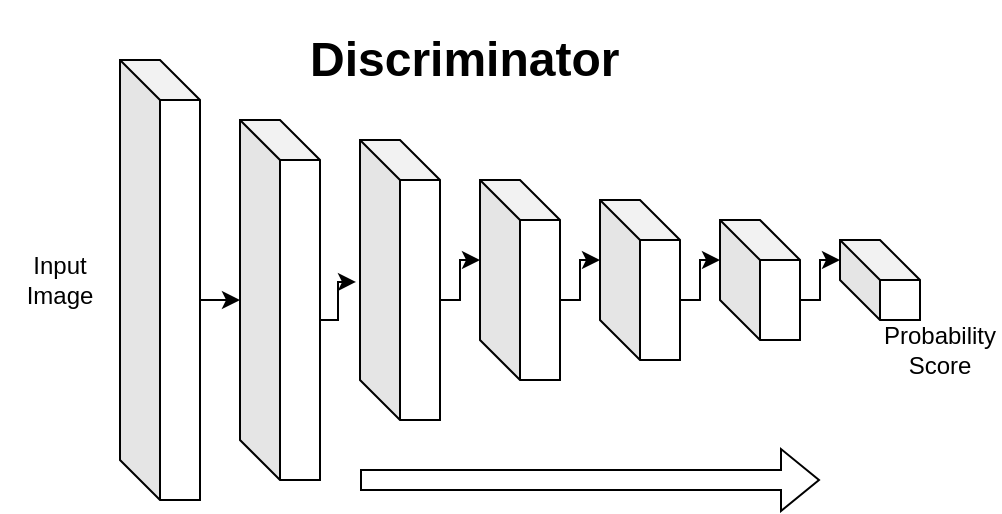<mxfile version="21.2.1" type="github">
  <diagram name="Page-1" id="IkFWVg7XAirX_dY6NtZK">
    <mxGraphModel dx="880" dy="452" grid="1" gridSize="10" guides="1" tooltips="1" connect="1" arrows="1" fold="1" page="1" pageScale="1" pageWidth="827" pageHeight="1169" math="0" shadow="0">
      <root>
        <mxCell id="0" />
        <mxCell id="1" parent="0" />
        <mxCell id="bwYoMFYb_53iKZJDA32y-12" style="edgeStyle=elbowEdgeStyle;rounded=0;orthogonalLoop=1;jettySize=auto;html=1;exitX=0;exitY=0;exitDx=40;exitDy=120;exitPerimeter=0;" edge="1" parent="1" source="bwYoMFYb_53iKZJDA32y-1" target="bwYoMFYb_53iKZJDA32y-3">
          <mxGeometry relative="1" as="geometry" />
        </mxCell>
        <mxCell id="bwYoMFYb_53iKZJDA32y-1" value="" style="shape=cube;whiteSpace=wrap;html=1;boundedLbl=1;backgroundOutline=1;darkOpacity=0.05;darkOpacity2=0.1;" vertex="1" parent="1">
          <mxGeometry x="250" y="200" width="40" height="220" as="geometry" />
        </mxCell>
        <mxCell id="bwYoMFYb_53iKZJDA32y-14" style="edgeStyle=elbowEdgeStyle;rounded=0;orthogonalLoop=1;jettySize=auto;html=1;exitX=0;exitY=0;exitDx=40;exitDy=100;exitPerimeter=0;entryX=-0.05;entryY=0.507;entryDx=0;entryDy=0;entryPerimeter=0;" edge="1" parent="1" source="bwYoMFYb_53iKZJDA32y-3" target="bwYoMFYb_53iKZJDA32y-4">
          <mxGeometry relative="1" as="geometry" />
        </mxCell>
        <mxCell id="bwYoMFYb_53iKZJDA32y-3" value="" style="shape=cube;whiteSpace=wrap;html=1;boundedLbl=1;backgroundOutline=1;darkOpacity=0.05;darkOpacity2=0.1;" vertex="1" parent="1">
          <mxGeometry x="310" y="230" width="40" height="180" as="geometry" />
        </mxCell>
        <mxCell id="bwYoMFYb_53iKZJDA32y-15" style="edgeStyle=elbowEdgeStyle;rounded=0;orthogonalLoop=1;jettySize=auto;html=1;exitX=0;exitY=0;exitDx=40;exitDy=80;exitPerimeter=0;entryX=0;entryY=0;entryDx=0;entryDy=40;entryPerimeter=0;" edge="1" parent="1" source="bwYoMFYb_53iKZJDA32y-4" target="bwYoMFYb_53iKZJDA32y-5">
          <mxGeometry relative="1" as="geometry" />
        </mxCell>
        <mxCell id="bwYoMFYb_53iKZJDA32y-4" value="" style="shape=cube;whiteSpace=wrap;html=1;boundedLbl=1;backgroundOutline=1;darkOpacity=0.05;darkOpacity2=0.1;" vertex="1" parent="1">
          <mxGeometry x="370" y="240" width="40" height="140" as="geometry" />
        </mxCell>
        <mxCell id="bwYoMFYb_53iKZJDA32y-16" style="edgeStyle=elbowEdgeStyle;rounded=0;orthogonalLoop=1;jettySize=auto;html=1;exitX=0;exitY=0;exitDx=40;exitDy=60;exitPerimeter=0;entryX=0;entryY=0;entryDx=0;entryDy=30;entryPerimeter=0;" edge="1" parent="1" source="bwYoMFYb_53iKZJDA32y-5" target="bwYoMFYb_53iKZJDA32y-7">
          <mxGeometry relative="1" as="geometry" />
        </mxCell>
        <mxCell id="bwYoMFYb_53iKZJDA32y-5" value="" style="shape=cube;whiteSpace=wrap;html=1;boundedLbl=1;backgroundOutline=1;darkOpacity=0.05;darkOpacity2=0.1;" vertex="1" parent="1">
          <mxGeometry x="430" y="260" width="40" height="100" as="geometry" />
        </mxCell>
        <mxCell id="bwYoMFYb_53iKZJDA32y-20" style="edgeStyle=elbowEdgeStyle;rounded=0;orthogonalLoop=1;jettySize=auto;html=1;exitX=0;exitY=0;exitDx=40;exitDy=40;exitPerimeter=0;entryX=0;entryY=0;entryDx=0;entryDy=10;entryPerimeter=0;" edge="1" parent="1" source="bwYoMFYb_53iKZJDA32y-6" target="bwYoMFYb_53iKZJDA32y-8">
          <mxGeometry relative="1" as="geometry" />
        </mxCell>
        <mxCell id="bwYoMFYb_53iKZJDA32y-6" value="" style="shape=cube;whiteSpace=wrap;html=1;boundedLbl=1;backgroundOutline=1;darkOpacity=0.05;darkOpacity2=0.1;" vertex="1" parent="1">
          <mxGeometry x="550" y="280" width="40" height="60" as="geometry" />
        </mxCell>
        <mxCell id="bwYoMFYb_53iKZJDA32y-19" style="edgeStyle=elbowEdgeStyle;rounded=0;orthogonalLoop=1;jettySize=auto;html=1;exitX=0;exitY=0;exitDx=40;exitDy=50;exitPerimeter=0;entryX=0;entryY=0;entryDx=0;entryDy=20;entryPerimeter=0;" edge="1" parent="1" source="bwYoMFYb_53iKZJDA32y-7" target="bwYoMFYb_53iKZJDA32y-6">
          <mxGeometry relative="1" as="geometry" />
        </mxCell>
        <mxCell id="bwYoMFYb_53iKZJDA32y-7" value="" style="shape=cube;whiteSpace=wrap;html=1;boundedLbl=1;backgroundOutline=1;darkOpacity=0.05;darkOpacity2=0.1;" vertex="1" parent="1">
          <mxGeometry x="490" y="270" width="40" height="80" as="geometry" />
        </mxCell>
        <mxCell id="bwYoMFYb_53iKZJDA32y-8" value="" style="shape=cube;whiteSpace=wrap;html=1;boundedLbl=1;backgroundOutline=1;darkOpacity=0.05;darkOpacity2=0.1;" vertex="1" parent="1">
          <mxGeometry x="610" y="290" width="40" height="40" as="geometry" />
        </mxCell>
        <mxCell id="bwYoMFYb_53iKZJDA32y-21" value="Input Image" style="text;html=1;strokeColor=none;fillColor=none;align=center;verticalAlign=middle;whiteSpace=wrap;rounded=0;" vertex="1" parent="1">
          <mxGeometry x="190" y="295" width="60" height="30" as="geometry" />
        </mxCell>
        <mxCell id="bwYoMFYb_53iKZJDA32y-22" value="Probability Score" style="text;html=1;strokeColor=none;fillColor=none;align=center;verticalAlign=middle;whiteSpace=wrap;rounded=0;" vertex="1" parent="1">
          <mxGeometry x="630" y="330" width="60" height="30" as="geometry" />
        </mxCell>
        <mxCell id="bwYoMFYb_53iKZJDA32y-23" value="&lt;h1&gt;Discriminator&lt;/h1&gt;&lt;p&gt;&lt;br&gt;&lt;/p&gt;" style="text;html=1;strokeColor=none;fillColor=none;spacing=5;spacingTop=-20;whiteSpace=wrap;overflow=hidden;rounded=0;" vertex="1" parent="1">
          <mxGeometry x="340" y="180" width="170" height="50" as="geometry" />
        </mxCell>
        <mxCell id="bwYoMFYb_53iKZJDA32y-24" value="" style="shape=flexArrow;endArrow=classic;html=1;rounded=0;" edge="1" parent="1">
          <mxGeometry width="50" height="50" relative="1" as="geometry">
            <mxPoint x="370" y="410" as="sourcePoint" />
            <mxPoint x="600" y="410" as="targetPoint" />
          </mxGeometry>
        </mxCell>
      </root>
    </mxGraphModel>
  </diagram>
</mxfile>
